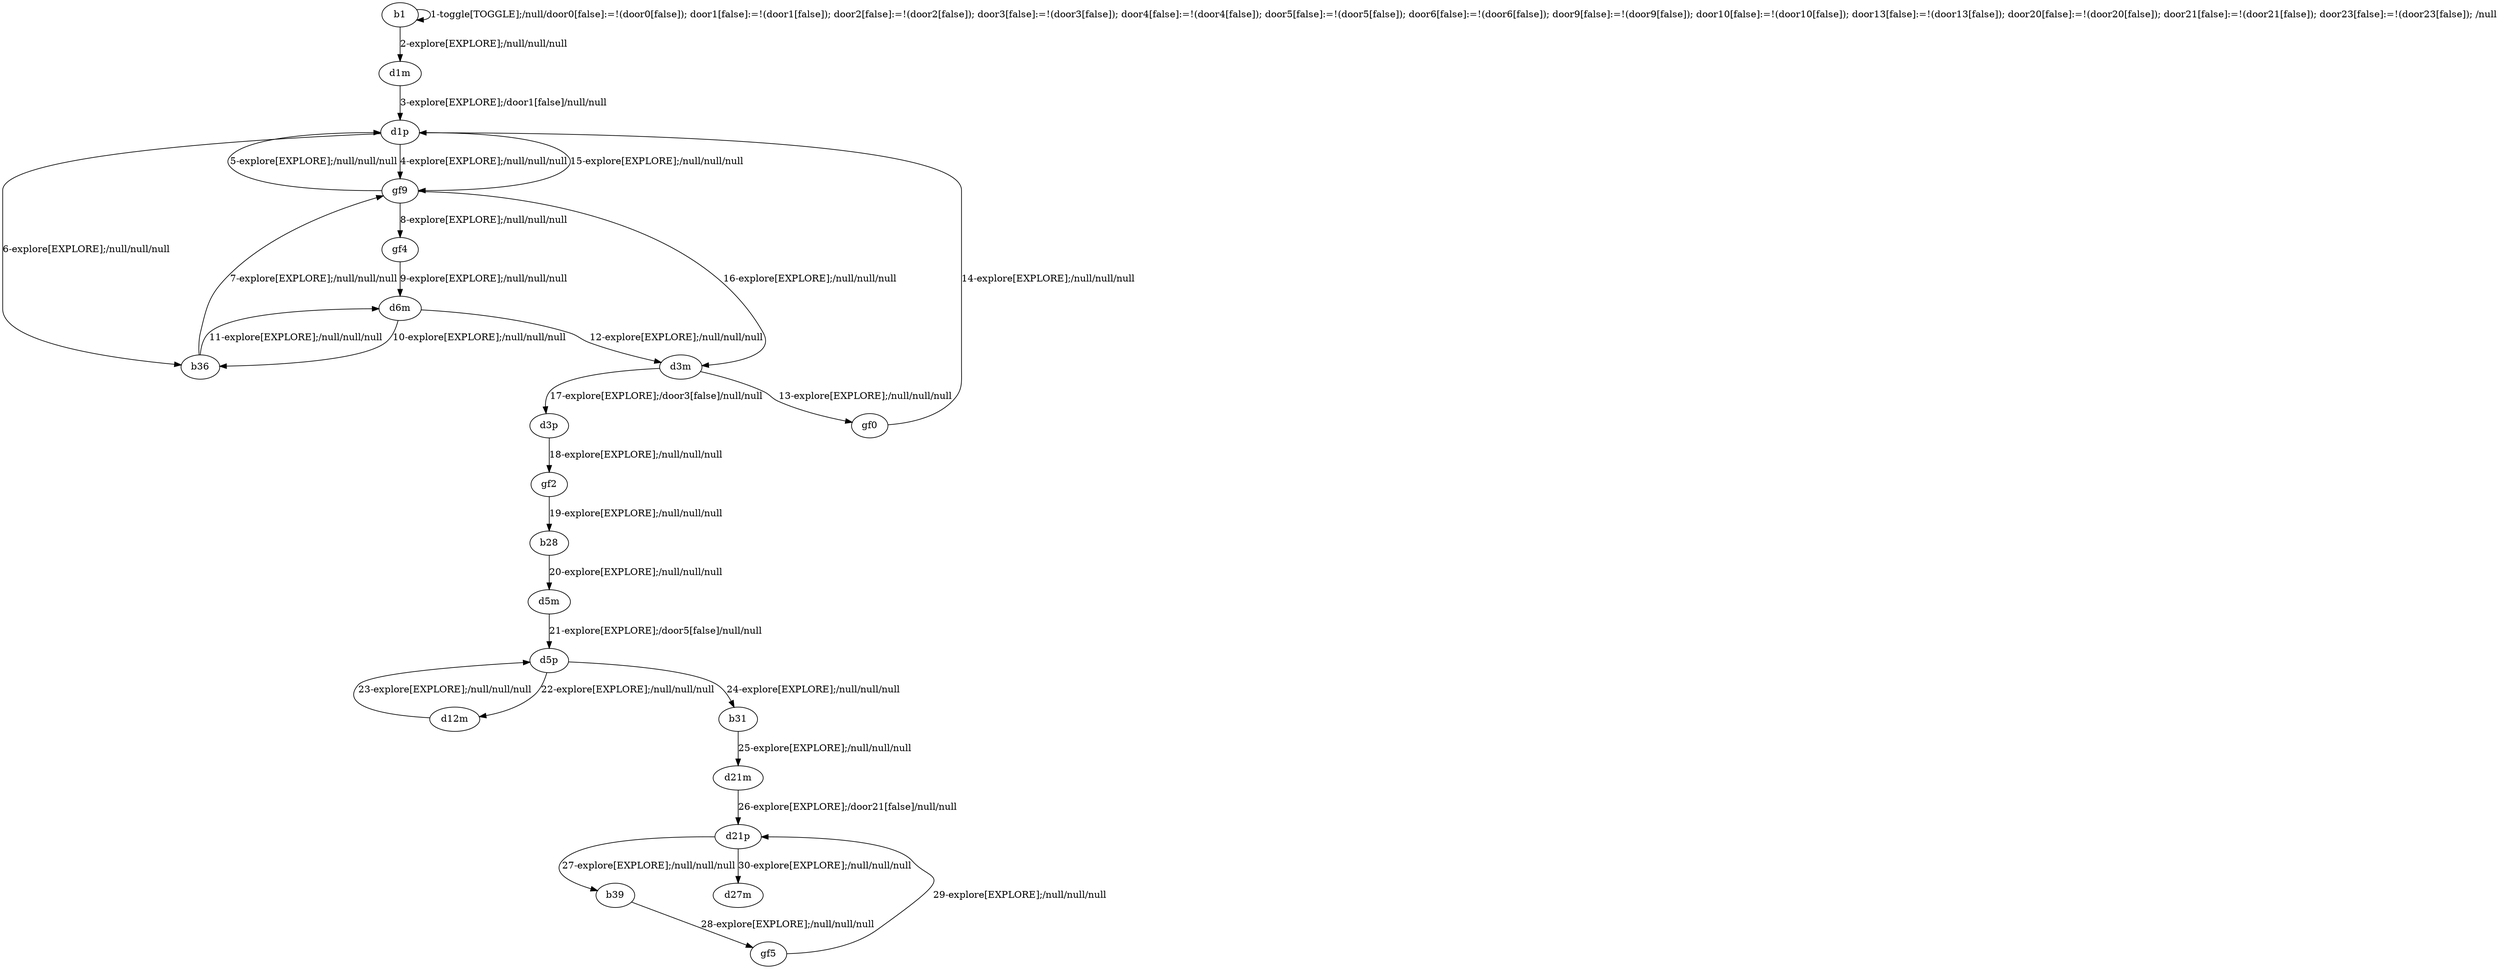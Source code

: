 # Total number of goals covered by this test: 2
# gf5 --> d21p
# d21p --> d27m

digraph g {
"b1" -> "b1" [label = "1-toggle[TOGGLE];/null/door0[false]:=!(door0[false]); door1[false]:=!(door1[false]); door2[false]:=!(door2[false]); door3[false]:=!(door3[false]); door4[false]:=!(door4[false]); door5[false]:=!(door5[false]); door6[false]:=!(door6[false]); door9[false]:=!(door9[false]); door10[false]:=!(door10[false]); door13[false]:=!(door13[false]); door20[false]:=!(door20[false]); door21[false]:=!(door21[false]); door23[false]:=!(door23[false]); /null"];
"b1" -> "d1m" [label = "2-explore[EXPLORE];/null/null/null"];
"d1m" -> "d1p" [label = "3-explore[EXPLORE];/door1[false]/null/null"];
"d1p" -> "gf9" [label = "4-explore[EXPLORE];/null/null/null"];
"gf9" -> "d1p" [label = "5-explore[EXPLORE];/null/null/null"];
"d1p" -> "b36" [label = "6-explore[EXPLORE];/null/null/null"];
"b36" -> "gf9" [label = "7-explore[EXPLORE];/null/null/null"];
"gf9" -> "gf4" [label = "8-explore[EXPLORE];/null/null/null"];
"gf4" -> "d6m" [label = "9-explore[EXPLORE];/null/null/null"];
"d6m" -> "b36" [label = "10-explore[EXPLORE];/null/null/null"];
"b36" -> "d6m" [label = "11-explore[EXPLORE];/null/null/null"];
"d6m" -> "d3m" [label = "12-explore[EXPLORE];/null/null/null"];
"d3m" -> "gf0" [label = "13-explore[EXPLORE];/null/null/null"];
"gf0" -> "d1p" [label = "14-explore[EXPLORE];/null/null/null"];
"d1p" -> "gf9" [label = "15-explore[EXPLORE];/null/null/null"];
"gf9" -> "d3m" [label = "16-explore[EXPLORE];/null/null/null"];
"d3m" -> "d3p" [label = "17-explore[EXPLORE];/door3[false]/null/null"];
"d3p" -> "gf2" [label = "18-explore[EXPLORE];/null/null/null"];
"gf2" -> "b28" [label = "19-explore[EXPLORE];/null/null/null"];
"b28" -> "d5m" [label = "20-explore[EXPLORE];/null/null/null"];
"d5m" -> "d5p" [label = "21-explore[EXPLORE];/door5[false]/null/null"];
"d5p" -> "d12m" [label = "22-explore[EXPLORE];/null/null/null"];
"d12m" -> "d5p" [label = "23-explore[EXPLORE];/null/null/null"];
"d5p" -> "b31" [label = "24-explore[EXPLORE];/null/null/null"];
"b31" -> "d21m" [label = "25-explore[EXPLORE];/null/null/null"];
"d21m" -> "d21p" [label = "26-explore[EXPLORE];/door21[false]/null/null"];
"d21p" -> "b39" [label = "27-explore[EXPLORE];/null/null/null"];
"b39" -> "gf5" [label = "28-explore[EXPLORE];/null/null/null"];
"gf5" -> "d21p" [label = "29-explore[EXPLORE];/null/null/null"];
"d21p" -> "d27m" [label = "30-explore[EXPLORE];/null/null/null"];
}